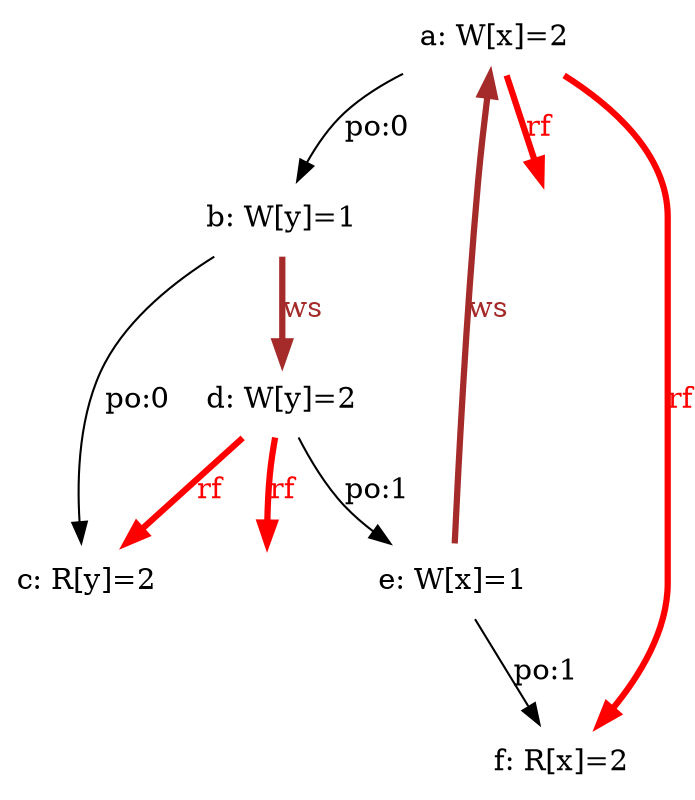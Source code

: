 digraph G {

splines=true;

overlap=scale;

margin="0.0";

pad="0.0";

margin="0.0";

pad="0.0";


/* the unlocked events */
eiid0 [shape=plaintext  ] [color=blue] [rank=sink] [label="a: W[x]=2" ];
eiid1 [shape=plaintext  ] [color=blue] [rank=sink] [label="b: W[y]=1" ];
eiid2 [shape=plaintext  ] [color=blue] [rank=sink] [label="c: R[y]=2" ];
eiid3 [shape=plaintext  ] [color=blue] [rank=sink] [label="d: W[y]=2" ];
eiid4 [shape=plaintext  ] [color=blue] [rank=sink] [label="e: W[x]=1" ];
eiid5 [shape=plaintext  ] [color=blue] [rank=sink] [label="f: R[x]=2" ];

/* the intra_causality_data edges */


/* the intra_causality_control edges */

/* the poi edges */
eiid0 -> eiid1 [label="po:0"];
eiid1 -> eiid2 [label="po:0"];
eiid3 -> eiid4 [label="po:1"];
eiid4 -> eiid5 [label="po:1"];
/* the rfmap edges */
finaleiid0 [shape=none, label=""];
eiid0 -> finaleiid0 [label="rf", color="red", fontcolor="red", style="setlinewidth(3)"];
finaleiid3 [shape=none, label=""];
eiid3 -> finaleiid3 [label="rf", color="red", fontcolor="red", style="setlinewidth(3)"];
eiid3 -> eiid2 [label="rf", color="red", fontcolor="red", style="setlinewidth(3)"];
eiid0 -> eiid5 [label="rf", color="red", fontcolor="red", style="setlinewidth(3)"];

/* the view order edges */

/* The viewed-before edges */
eiid1 -> eiid3 [label="ws", color="brown", fontcolor="brown", style="setlinewidth(3)"];
eiid4 -> eiid0 [label="ws", color="brown", fontcolor="brown", style="setlinewidth(3)"];
/* The calculated basic viewed-before edges */

/* the groupA and groupB of barriers */
}
